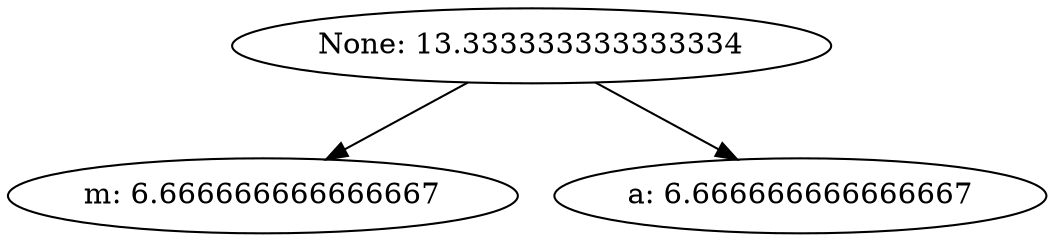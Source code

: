 strict digraph "" {
	"None: 13.333333333333334" -> "m: 6.666666666666667";
	"None: 13.333333333333334" -> "a: 6.666666666666667";
}
